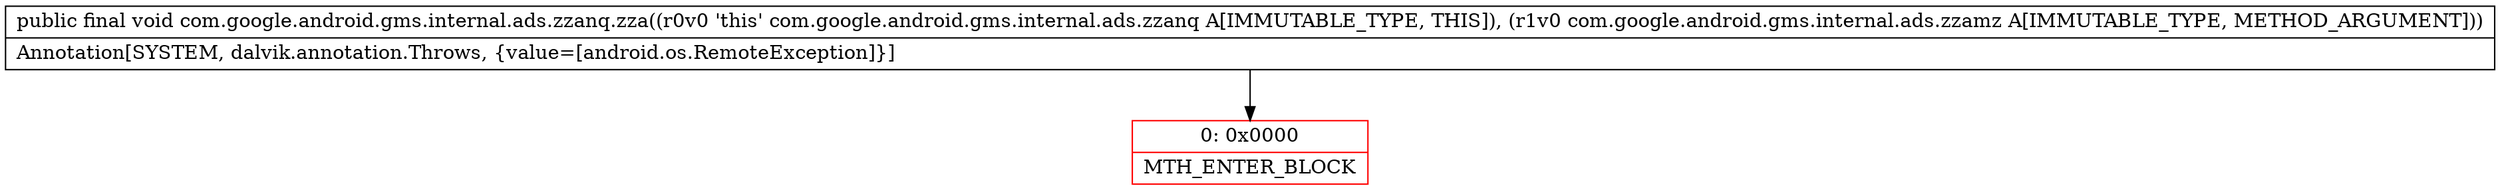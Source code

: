 digraph "CFG forcom.google.android.gms.internal.ads.zzanq.zza(Lcom\/google\/android\/gms\/internal\/ads\/zzamz;)V" {
subgraph cluster_Region_1434757755 {
label = "R(0)";
node [shape=record,color=blue];
}
Node_0 [shape=record,color=red,label="{0\:\ 0x0000|MTH_ENTER_BLOCK\l}"];
MethodNode[shape=record,label="{public final void com.google.android.gms.internal.ads.zzanq.zza((r0v0 'this' com.google.android.gms.internal.ads.zzanq A[IMMUTABLE_TYPE, THIS]), (r1v0 com.google.android.gms.internal.ads.zzamz A[IMMUTABLE_TYPE, METHOD_ARGUMENT]))  | Annotation[SYSTEM, dalvik.annotation.Throws, \{value=[android.os.RemoteException]\}]\l}"];
MethodNode -> Node_0;
}

